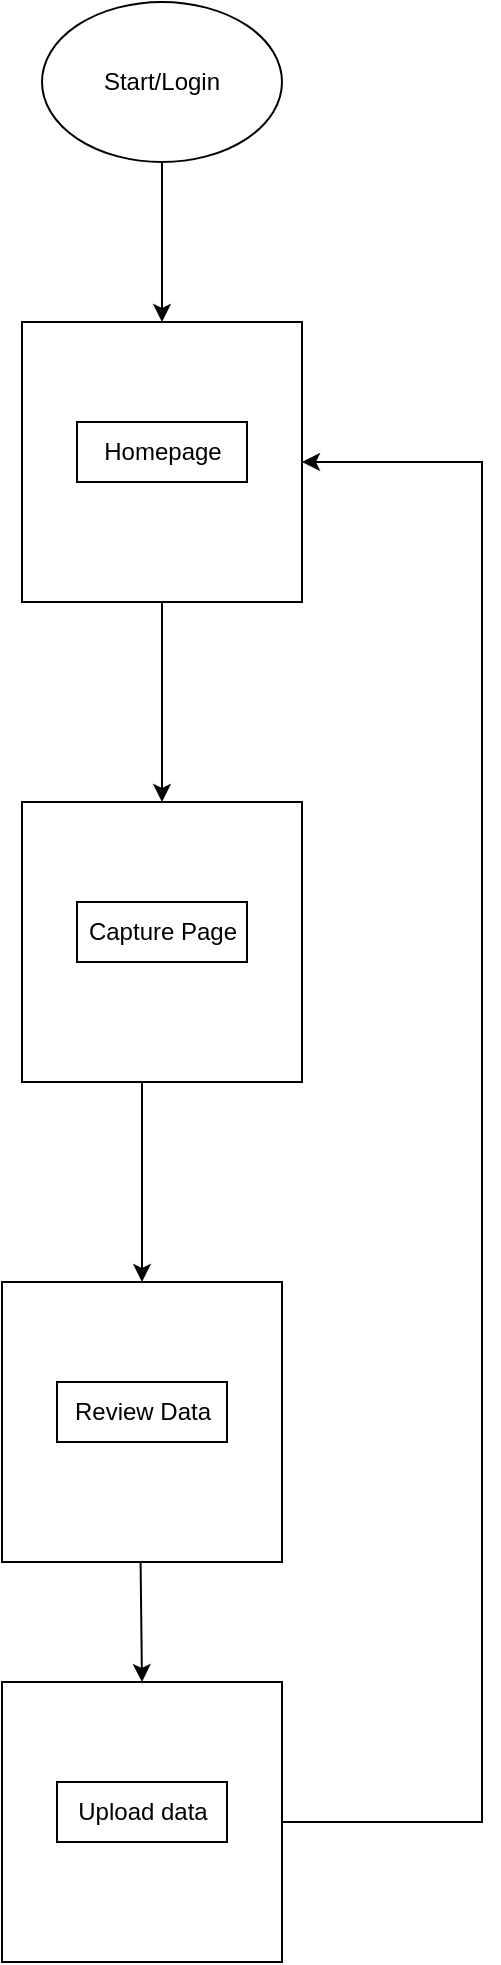 <mxfile version="24.2.1" type="github">
  <diagram name="Page-1" id="uCqMreDZhbsztB-0QDAR">
    <mxGraphModel dx="1257" dy="669" grid="1" gridSize="10" guides="1" tooltips="1" connect="1" arrows="1" fold="1" page="1" pageScale="1" pageWidth="827" pageHeight="1169" math="0" shadow="0">
      <root>
        <mxCell id="0" />
        <mxCell id="1" parent="0" />
        <mxCell id="vH1yqLwJxpcFogSsE4pW-1" value="Start/Login" style="ellipse;whiteSpace=wrap;html=1;" vertex="1" parent="1">
          <mxGeometry x="350" y="30" width="120" height="80" as="geometry" />
        </mxCell>
        <mxCell id="vH1yqLwJxpcFogSsE4pW-2" value="" style="endArrow=classic;html=1;rounded=0;exitX=0.5;exitY=1;exitDx=0;exitDy=0;" edge="1" parent="1" source="vH1yqLwJxpcFogSsE4pW-1">
          <mxGeometry width="50" height="50" relative="1" as="geometry">
            <mxPoint x="390" y="270" as="sourcePoint" />
            <mxPoint x="410" y="190" as="targetPoint" />
          </mxGeometry>
        </mxCell>
        <mxCell id="vH1yqLwJxpcFogSsE4pW-3" value="" style="whiteSpace=wrap;html=1;aspect=fixed;" vertex="1" parent="1">
          <mxGeometry x="340" y="190" width="140" height="140" as="geometry" />
        </mxCell>
        <mxCell id="vH1yqLwJxpcFogSsE4pW-5" value="Homepage" style="rounded=0;whiteSpace=wrap;html=1;" vertex="1" parent="1">
          <mxGeometry x="367.5" y="240" width="85" height="30" as="geometry" />
        </mxCell>
        <mxCell id="vH1yqLwJxpcFogSsE4pW-8" value="" style="endArrow=classic;html=1;rounded=0;exitX=0.5;exitY=1;exitDx=0;exitDy=0;entryX=0.5;entryY=0;entryDx=0;entryDy=0;" edge="1" parent="1" source="vH1yqLwJxpcFogSsE4pW-3" target="vH1yqLwJxpcFogSsE4pW-9">
          <mxGeometry width="50" height="50" relative="1" as="geometry">
            <mxPoint x="530" y="280" as="sourcePoint" />
            <mxPoint x="540" y="260" as="targetPoint" />
          </mxGeometry>
        </mxCell>
        <mxCell id="vH1yqLwJxpcFogSsE4pW-9" value="" style="whiteSpace=wrap;html=1;aspect=fixed;" vertex="1" parent="1">
          <mxGeometry x="340" y="430" width="140" height="140" as="geometry" />
        </mxCell>
        <mxCell id="vH1yqLwJxpcFogSsE4pW-10" value="Capture Page" style="rounded=0;whiteSpace=wrap;html=1;" vertex="1" parent="1">
          <mxGeometry x="367.5" y="480" width="85" height="30" as="geometry" />
        </mxCell>
        <mxCell id="vH1yqLwJxpcFogSsE4pW-13" value="" style="whiteSpace=wrap;html=1;aspect=fixed;" vertex="1" parent="1">
          <mxGeometry x="330" y="670" width="140" height="140" as="geometry" />
        </mxCell>
        <mxCell id="vH1yqLwJxpcFogSsE4pW-14" value="Review Data" style="rounded=0;whiteSpace=wrap;html=1;" vertex="1" parent="1">
          <mxGeometry x="357.5" y="720" width="85" height="30" as="geometry" />
        </mxCell>
        <mxCell id="vH1yqLwJxpcFogSsE4pW-15" value="" style="endArrow=classic;html=1;rounded=0;entryX=0.5;entryY=0;entryDx=0;entryDy=0;" edge="1" parent="1" target="vH1yqLwJxpcFogSsE4pW-13">
          <mxGeometry width="50" height="50" relative="1" as="geometry">
            <mxPoint x="400" y="570" as="sourcePoint" />
            <mxPoint x="500" y="600" as="targetPoint" />
          </mxGeometry>
        </mxCell>
        <mxCell id="vH1yqLwJxpcFogSsE4pW-23" style="edgeStyle=orthogonalEdgeStyle;rounded=0;orthogonalLoop=1;jettySize=auto;html=1;exitX=1;exitY=0.5;exitDx=0;exitDy=0;entryX=1;entryY=0.5;entryDx=0;entryDy=0;" edge="1" parent="1" source="vH1yqLwJxpcFogSsE4pW-17" target="vH1yqLwJxpcFogSsE4pW-3">
          <mxGeometry relative="1" as="geometry">
            <Array as="points">
              <mxPoint x="570" y="940" />
              <mxPoint x="570" y="260" />
            </Array>
          </mxGeometry>
        </mxCell>
        <mxCell id="vH1yqLwJxpcFogSsE4pW-17" value="" style="whiteSpace=wrap;html=1;aspect=fixed;" vertex="1" parent="1">
          <mxGeometry x="330" y="870" width="140" height="140" as="geometry" />
        </mxCell>
        <mxCell id="vH1yqLwJxpcFogSsE4pW-18" value="Upload data" style="rounded=0;whiteSpace=wrap;html=1;" vertex="1" parent="1">
          <mxGeometry x="357.5" y="920" width="85" height="30" as="geometry" />
        </mxCell>
        <mxCell id="vH1yqLwJxpcFogSsE4pW-19" value="" style="endArrow=classic;html=1;rounded=0;entryX=0.5;entryY=0;entryDx=0;entryDy=0;" edge="1" parent="1" target="vH1yqLwJxpcFogSsE4pW-17">
          <mxGeometry width="50" height="50" relative="1" as="geometry">
            <mxPoint x="399.29" y="810" as="sourcePoint" />
            <mxPoint x="399" y="860" as="targetPoint" />
          </mxGeometry>
        </mxCell>
      </root>
    </mxGraphModel>
  </diagram>
</mxfile>
